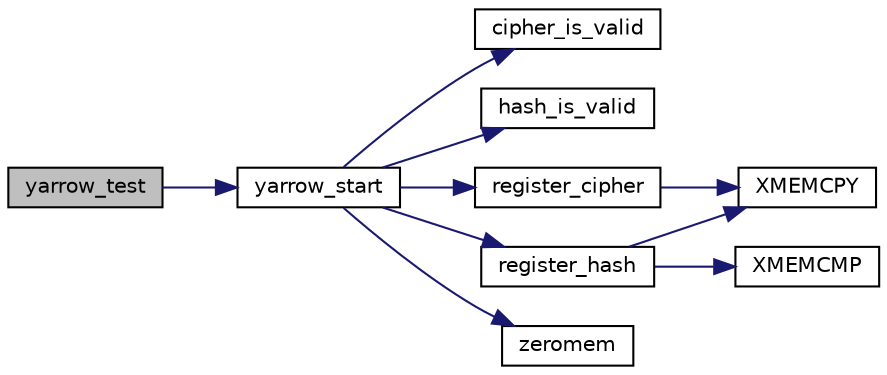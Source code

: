 digraph "yarrow_test"
{
 // LATEX_PDF_SIZE
  edge [fontname="Helvetica",fontsize="10",labelfontname="Helvetica",labelfontsize="10"];
  node [fontname="Helvetica",fontsize="10",shape=record];
  rankdir="LR";
  Node48 [label="yarrow_test",height=0.2,width=0.4,color="black", fillcolor="grey75", style="filled", fontcolor="black",tooltip="PRNG self-test."];
  Node48 -> Node49 [color="midnightblue",fontsize="10",style="solid",fontname="Helvetica"];
  Node49 [label="yarrow_start",height=0.2,width=0.4,color="black", fillcolor="white", style="filled",URL="$yarrow_8c.html#a4be37aa6e50e66e51a3f0fa0c9fa5ac8",tooltip="Start the PRNG."];
  Node49 -> Node50 [color="midnightblue",fontsize="10",style="solid",fontname="Helvetica"];
  Node50 [label="cipher_is_valid",height=0.2,width=0.4,color="black", fillcolor="white", style="filled",URL="$tomcrypt__cipher_8h.html#ac30eb68934c4ca07205344dc9d159221",tooltip=" "];
  Node49 -> Node51 [color="midnightblue",fontsize="10",style="solid",fontname="Helvetica"];
  Node51 [label="hash_is_valid",height=0.2,width=0.4,color="black", fillcolor="white", style="filled",URL="$tomcrypt__hash_8h.html#a79647f22bf48bfa7de03fe5fc958c846",tooltip=" "];
  Node49 -> Node52 [color="midnightblue",fontsize="10",style="solid",fontname="Helvetica"];
  Node52 [label="register_cipher",height=0.2,width=0.4,color="black", fillcolor="white", style="filled",URL="$tomcrypt__cipher_8h.html#a61ac42bfbce4e88791a80140e8854a72",tooltip="Register a cipher with the descriptor table."];
  Node52 -> Node53 [color="midnightblue",fontsize="10",style="solid",fontname="Helvetica"];
  Node53 [label="XMEMCPY",height=0.2,width=0.4,color="black", fillcolor="white", style="filled",URL="$tomcrypt__cfg_8h.html#a7691dd48d60d5fc6daf2fa7ec4c55e12",tooltip=" "];
  Node49 -> Node54 [color="midnightblue",fontsize="10",style="solid",fontname="Helvetica"];
  Node54 [label="register_hash",height=0.2,width=0.4,color="black", fillcolor="white", style="filled",URL="$tomcrypt__hash_8h.html#a675b9eda0e8cf146aca2cc89ea5ad571",tooltip="Register a hash with the descriptor table."];
  Node54 -> Node55 [color="midnightblue",fontsize="10",style="solid",fontname="Helvetica"];
  Node55 [label="XMEMCMP",height=0.2,width=0.4,color="black", fillcolor="white", style="filled",URL="$tomcrypt__cfg_8h.html#a372b974ec0ac07abcd55297554fe540f",tooltip=" "];
  Node54 -> Node53 [color="midnightblue",fontsize="10",style="solid",fontname="Helvetica"];
  Node49 -> Node56 [color="midnightblue",fontsize="10",style="solid",fontname="Helvetica"];
  Node56 [label="zeromem",height=0.2,width=0.4,color="black", fillcolor="white", style="filled",URL="$tomcrypt__misc_8h.html#a63b6e188713790263bfd3612fe8b398f",tooltip="Zero a block of memory."];
}
